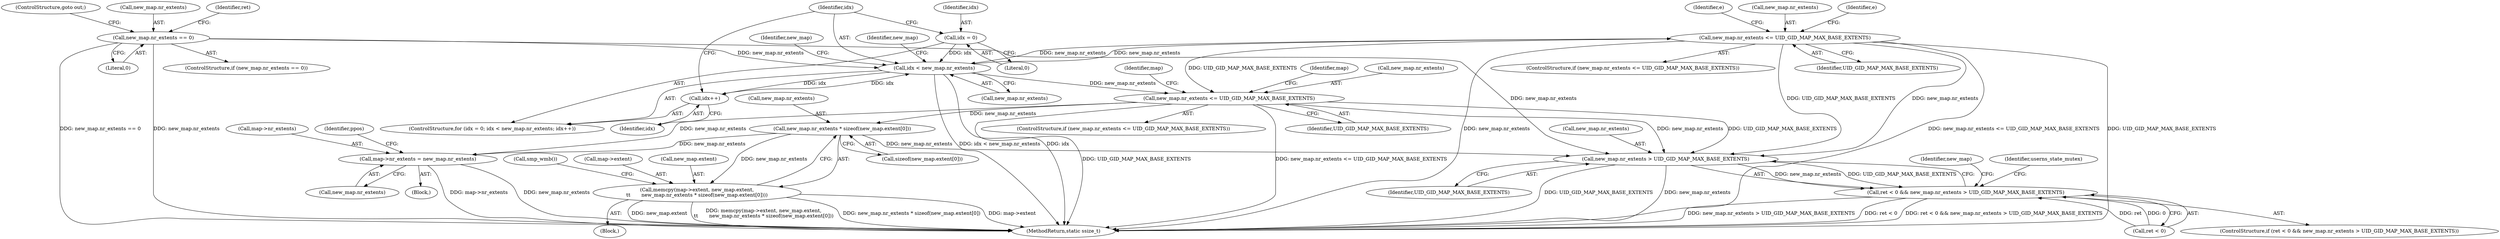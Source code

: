 digraph "0_linux_d2f007dbe7e4c9583eea6eb04d60001e85c6f1bd@API" {
"1000494" [label="(Call,new_map.nr_extents * sizeof(new_map.extent[0]))"];
"1000481" [label="(Call,new_map.nr_extents <= UID_GID_MAP_MAX_BASE_EXTENTS)"];
"1000424" [label="(Call,idx < new_map.nr_extents)"];
"1000421" [label="(Call,idx = 0)"];
"1000429" [label="(Call,idx++)"];
"1000435" [label="(Call,new_map.nr_extents <= UID_GID_MAP_MAX_BASE_EXTENTS)"];
"1000387" [label="(Call,new_map.nr_extents == 0)"];
"1000487" [label="(Call,memcpy(map->extent, new_map.extent,\n\t\t       new_map.nr_extents * sizeof(new_map.extent[0])))"];
"1000521" [label="(Call,map->nr_extents = new_map.nr_extents)"];
"1000541" [label="(Call,new_map.nr_extents > UID_GID_MAP_MAX_BASE_EXTENTS)"];
"1000537" [label="(Call,ret < 0 && new_map.nr_extents > UID_GID_MAP_MAX_BASE_EXTENTS)"];
"1000388" [label="(Call,new_map.nr_extents)"];
"1000426" [label="(Call,new_map.nr_extents)"];
"1000439" [label="(Identifier,UID_GID_MAP_MAX_BASE_EXTENTS)"];
"1000494" [label="(Call,new_map.nr_extents * sizeof(new_map.extent[0]))"];
"1000498" [label="(Call,sizeof(new_map.extent[0]))"];
"1000488" [label="(Call,map->extent)"];
"1000495" [label="(Call,new_map.nr_extents)"];
"1000537" [label="(Call,ret < 0 && new_map.nr_extents > UID_GID_MAP_MAX_BASE_EXTENTS)"];
"1000538" [label="(Call,ret < 0)"];
"1000436" [label="(Call,new_map.nr_extents)"];
"1000394" [label="(Identifier,ret)"];
"1000430" [label="(Identifier,idx)"];
"1000481" [label="(Call,new_map.nr_extents <= UID_GID_MAP_MAX_BASE_EXTENTS)"];
"1000487" [label="(Call,memcpy(map->extent, new_map.extent,\n\t\t       new_map.nr_extents * sizeof(new_map.extent[0])))"];
"1000483" [label="(Identifier,new_map)"];
"1000435" [label="(Call,new_map.nr_extents <= UID_GID_MAP_MAX_BASE_EXTENTS)"];
"1000486" [label="(Block,)"];
"1000549" [label="(Identifier,new_map)"];
"1000434" [label="(ControlStructure,if (new_map.nr_extents <= UID_GID_MAP_MAX_BASE_EXTENTS))"];
"1000536" [label="(ControlStructure,if (ret < 0 && new_map.nr_extents > UID_GID_MAP_MAX_BASE_EXTENTS))"];
"1000422" [label="(Identifier,idx)"];
"1000441" [label="(Identifier,e)"];
"1000387" [label="(Call,new_map.nr_extents == 0)"];
"1000522" [label="(Call,map->nr_extents)"];
"1000421" [label="(Call,idx = 0)"];
"1000530" [label="(Identifier,ppos)"];
"1000525" [label="(Call,new_map.nr_extents)"];
"1000423" [label="(Literal,0)"];
"1000124" [label="(Block,)"];
"1000541" [label="(Call,new_map.nr_extents > UID_GID_MAP_MAX_BASE_EXTENTS)"];
"1000437" [label="(Identifier,new_map)"];
"1000420" [label="(ControlStructure,for (idx = 0; idx < new_map.nr_extents; idx++))"];
"1000386" [label="(ControlStructure,if (new_map.nr_extents == 0))"];
"1000545" [label="(Identifier,UID_GID_MAP_MAX_BASE_EXTENTS)"];
"1000508" [label="(Identifier,map)"];
"1000480" [label="(ControlStructure,if (new_map.nr_extents <= UID_GID_MAP_MAX_BASE_EXTENTS))"];
"1000572" [label="(Identifier,userns_state_mutex)"];
"1000482" [label="(Call,new_map.nr_extents)"];
"1000450" [label="(Identifier,e)"];
"1000424" [label="(Call,idx < new_map.nr_extents)"];
"1000425" [label="(Identifier,idx)"];
"1000520" [label="(Call,smp_wmb())"];
"1000391" [label="(Literal,0)"];
"1000491" [label="(Call,new_map.extent)"];
"1000429" [label="(Call,idx++)"];
"1000542" [label="(Call,new_map.nr_extents)"];
"1000521" [label="(Call,map->nr_extents = new_map.nr_extents)"];
"1000577" [label="(MethodReturn,static ssize_t)"];
"1000392" [label="(ControlStructure,goto out;)"];
"1000489" [label="(Identifier,map)"];
"1000485" [label="(Identifier,UID_GID_MAP_MAX_BASE_EXTENTS)"];
"1000494" -> "1000487"  [label="AST: "];
"1000494" -> "1000498"  [label="CFG: "];
"1000495" -> "1000494"  [label="AST: "];
"1000498" -> "1000494"  [label="AST: "];
"1000487" -> "1000494"  [label="CFG: "];
"1000494" -> "1000487"  [label="DDG: new_map.nr_extents"];
"1000481" -> "1000494"  [label="DDG: new_map.nr_extents"];
"1000494" -> "1000521"  [label="DDG: new_map.nr_extents"];
"1000494" -> "1000541"  [label="DDG: new_map.nr_extents"];
"1000481" -> "1000480"  [label="AST: "];
"1000481" -> "1000485"  [label="CFG: "];
"1000482" -> "1000481"  [label="AST: "];
"1000485" -> "1000481"  [label="AST: "];
"1000489" -> "1000481"  [label="CFG: "];
"1000508" -> "1000481"  [label="CFG: "];
"1000481" -> "1000577"  [label="DDG: new_map.nr_extents <= UID_GID_MAP_MAX_BASE_EXTENTS"];
"1000481" -> "1000577"  [label="DDG: UID_GID_MAP_MAX_BASE_EXTENTS"];
"1000424" -> "1000481"  [label="DDG: new_map.nr_extents"];
"1000435" -> "1000481"  [label="DDG: UID_GID_MAP_MAX_BASE_EXTENTS"];
"1000481" -> "1000521"  [label="DDG: new_map.nr_extents"];
"1000481" -> "1000541"  [label="DDG: new_map.nr_extents"];
"1000481" -> "1000541"  [label="DDG: UID_GID_MAP_MAX_BASE_EXTENTS"];
"1000424" -> "1000420"  [label="AST: "];
"1000424" -> "1000426"  [label="CFG: "];
"1000425" -> "1000424"  [label="AST: "];
"1000426" -> "1000424"  [label="AST: "];
"1000437" -> "1000424"  [label="CFG: "];
"1000483" -> "1000424"  [label="CFG: "];
"1000424" -> "1000577"  [label="DDG: idx"];
"1000424" -> "1000577"  [label="DDG: idx < new_map.nr_extents"];
"1000421" -> "1000424"  [label="DDG: idx"];
"1000429" -> "1000424"  [label="DDG: idx"];
"1000435" -> "1000424"  [label="DDG: new_map.nr_extents"];
"1000387" -> "1000424"  [label="DDG: new_map.nr_extents"];
"1000424" -> "1000429"  [label="DDG: idx"];
"1000424" -> "1000435"  [label="DDG: new_map.nr_extents"];
"1000421" -> "1000420"  [label="AST: "];
"1000421" -> "1000423"  [label="CFG: "];
"1000422" -> "1000421"  [label="AST: "];
"1000423" -> "1000421"  [label="AST: "];
"1000425" -> "1000421"  [label="CFG: "];
"1000429" -> "1000420"  [label="AST: "];
"1000429" -> "1000430"  [label="CFG: "];
"1000430" -> "1000429"  [label="AST: "];
"1000425" -> "1000429"  [label="CFG: "];
"1000435" -> "1000434"  [label="AST: "];
"1000435" -> "1000439"  [label="CFG: "];
"1000436" -> "1000435"  [label="AST: "];
"1000439" -> "1000435"  [label="AST: "];
"1000441" -> "1000435"  [label="CFG: "];
"1000450" -> "1000435"  [label="CFG: "];
"1000435" -> "1000577"  [label="DDG: new_map.nr_extents"];
"1000435" -> "1000577"  [label="DDG: new_map.nr_extents <= UID_GID_MAP_MAX_BASE_EXTENTS"];
"1000435" -> "1000577"  [label="DDG: UID_GID_MAP_MAX_BASE_EXTENTS"];
"1000435" -> "1000541"  [label="DDG: new_map.nr_extents"];
"1000435" -> "1000541"  [label="DDG: UID_GID_MAP_MAX_BASE_EXTENTS"];
"1000387" -> "1000386"  [label="AST: "];
"1000387" -> "1000391"  [label="CFG: "];
"1000388" -> "1000387"  [label="AST: "];
"1000391" -> "1000387"  [label="AST: "];
"1000392" -> "1000387"  [label="CFG: "];
"1000394" -> "1000387"  [label="CFG: "];
"1000387" -> "1000577"  [label="DDG: new_map.nr_extents"];
"1000387" -> "1000577"  [label="DDG: new_map.nr_extents == 0"];
"1000387" -> "1000541"  [label="DDG: new_map.nr_extents"];
"1000487" -> "1000486"  [label="AST: "];
"1000488" -> "1000487"  [label="AST: "];
"1000491" -> "1000487"  [label="AST: "];
"1000520" -> "1000487"  [label="CFG: "];
"1000487" -> "1000577"  [label="DDG: new_map.nr_extents * sizeof(new_map.extent[0])"];
"1000487" -> "1000577"  [label="DDG: map->extent"];
"1000487" -> "1000577"  [label="DDG: new_map.extent"];
"1000487" -> "1000577"  [label="DDG: memcpy(map->extent, new_map.extent,\n\t\t       new_map.nr_extents * sizeof(new_map.extent[0]))"];
"1000521" -> "1000124"  [label="AST: "];
"1000521" -> "1000525"  [label="CFG: "];
"1000522" -> "1000521"  [label="AST: "];
"1000525" -> "1000521"  [label="AST: "];
"1000530" -> "1000521"  [label="CFG: "];
"1000521" -> "1000577"  [label="DDG: new_map.nr_extents"];
"1000521" -> "1000577"  [label="DDG: map->nr_extents"];
"1000541" -> "1000537"  [label="AST: "];
"1000541" -> "1000545"  [label="CFG: "];
"1000542" -> "1000541"  [label="AST: "];
"1000545" -> "1000541"  [label="AST: "];
"1000537" -> "1000541"  [label="CFG: "];
"1000541" -> "1000577"  [label="DDG: new_map.nr_extents"];
"1000541" -> "1000577"  [label="DDG: UID_GID_MAP_MAX_BASE_EXTENTS"];
"1000541" -> "1000537"  [label="DDG: new_map.nr_extents"];
"1000541" -> "1000537"  [label="DDG: UID_GID_MAP_MAX_BASE_EXTENTS"];
"1000537" -> "1000536"  [label="AST: "];
"1000537" -> "1000538"  [label="CFG: "];
"1000538" -> "1000537"  [label="AST: "];
"1000549" -> "1000537"  [label="CFG: "];
"1000572" -> "1000537"  [label="CFG: "];
"1000537" -> "1000577"  [label="DDG: ret < 0"];
"1000537" -> "1000577"  [label="DDG: ret < 0 && new_map.nr_extents > UID_GID_MAP_MAX_BASE_EXTENTS"];
"1000537" -> "1000577"  [label="DDG: new_map.nr_extents > UID_GID_MAP_MAX_BASE_EXTENTS"];
"1000538" -> "1000537"  [label="DDG: ret"];
"1000538" -> "1000537"  [label="DDG: 0"];
}
